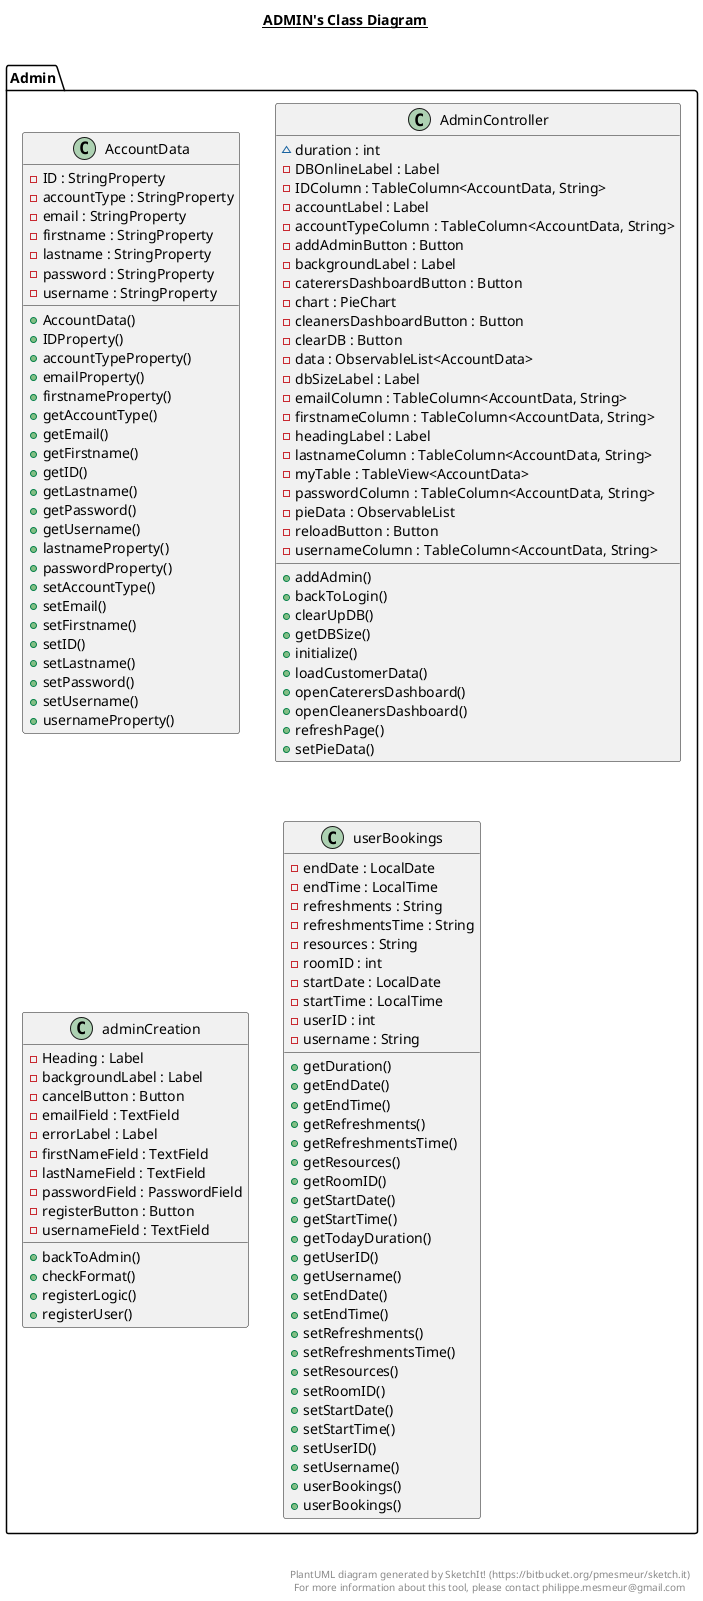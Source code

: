 @startuml

title __ADMIN's Class Diagram__\n

  namespace Admin {
    class Admin.AccountData {
        - ID : StringProperty
        - accountType : StringProperty
        - email : StringProperty
        - firstname : StringProperty
        - lastname : StringProperty
        - password : StringProperty
        - username : StringProperty
        + AccountData()
        + IDProperty()
        + accountTypeProperty()
        + emailProperty()
        + firstnameProperty()
        + getAccountType()
        + getEmail()
        + getFirstname()
        + getID()
        + getLastname()
        + getPassword()
        + getUsername()
        + lastnameProperty()
        + passwordProperty()
        + setAccountType()
        + setEmail()
        + setFirstname()
        + setID()
        + setLastname()
        + setPassword()
        + setUsername()
        + usernameProperty()
    }
  }
  

  namespace Admin {
    class Admin.AdminController {
        ~ duration : int
        - DBOnlineLabel : Label
        - IDColumn : TableColumn<AccountData, String>
        - accountLabel : Label
        - accountTypeColumn : TableColumn<AccountData, String>
        - addAdminButton : Button
        - backgroundLabel : Label
        - caterersDashboardButton : Button
        - chart : PieChart
        - cleanersDashboardButton : Button
        - clearDB : Button
        - data : ObservableList<AccountData>
        - dbSizeLabel : Label
        - emailColumn : TableColumn<AccountData, String>
        - firstnameColumn : TableColumn<AccountData, String>
        - headingLabel : Label
        - lastnameColumn : TableColumn<AccountData, String>
        - myTable : TableView<AccountData>
        - passwordColumn : TableColumn<AccountData, String>
        - pieData : ObservableList
        - reloadButton : Button
        - usernameColumn : TableColumn<AccountData, String>
        + addAdmin()
        + backToLogin()
        + clearUpDB()
        + getDBSize()
        + initialize()
        + loadCustomerData()
        + openCaterersDashboard()
        + openCleanersDashboard()
        + refreshPage()
        + setPieData()
    }
  }
  

  namespace Admin {
    class Admin.adminCreation {
        - Heading : Label
        - backgroundLabel : Label
        - cancelButton : Button
        - emailField : TextField
        - errorLabel : Label
        - firstNameField : TextField
        - lastNameField : TextField
        - passwordField : PasswordField
        - registerButton : Button
        - usernameField : TextField
        + backToAdmin()
        + checkFormat()
        + registerLogic()
        + registerUser()
    }
  }
  

  namespace Admin {
    class Admin.userBookings {
        - endDate : LocalDate
        - endTime : LocalTime
        - refreshments : String
        - refreshmentsTime : String
        - resources : String
        - roomID : int
        - startDate : LocalDate
        - startTime : LocalTime
        - userID : int
        - username : String
        + getDuration()
        + getEndDate()
        + getEndTime()
        + getRefreshments()
        + getRefreshmentsTime()
        + getResources()
        + getRoomID()
        + getStartDate()
        + getStartTime()
        + getTodayDuration()
        + getUserID()
        + getUsername()
        + setEndDate()
        + setEndTime()
        + setRefreshments()
        + setRefreshmentsTime()
        + setResources()
        + setRoomID()
        + setStartDate()
        + setStartTime()
        + setUserID()
        + setUsername()
        + userBookings()
        + userBookings()
    }
  }
  



right footer


PlantUML diagram generated by SketchIt! (https://bitbucket.org/pmesmeur/sketch.it)
For more information about this tool, please contact philippe.mesmeur@gmail.com
endfooter

@enduml
